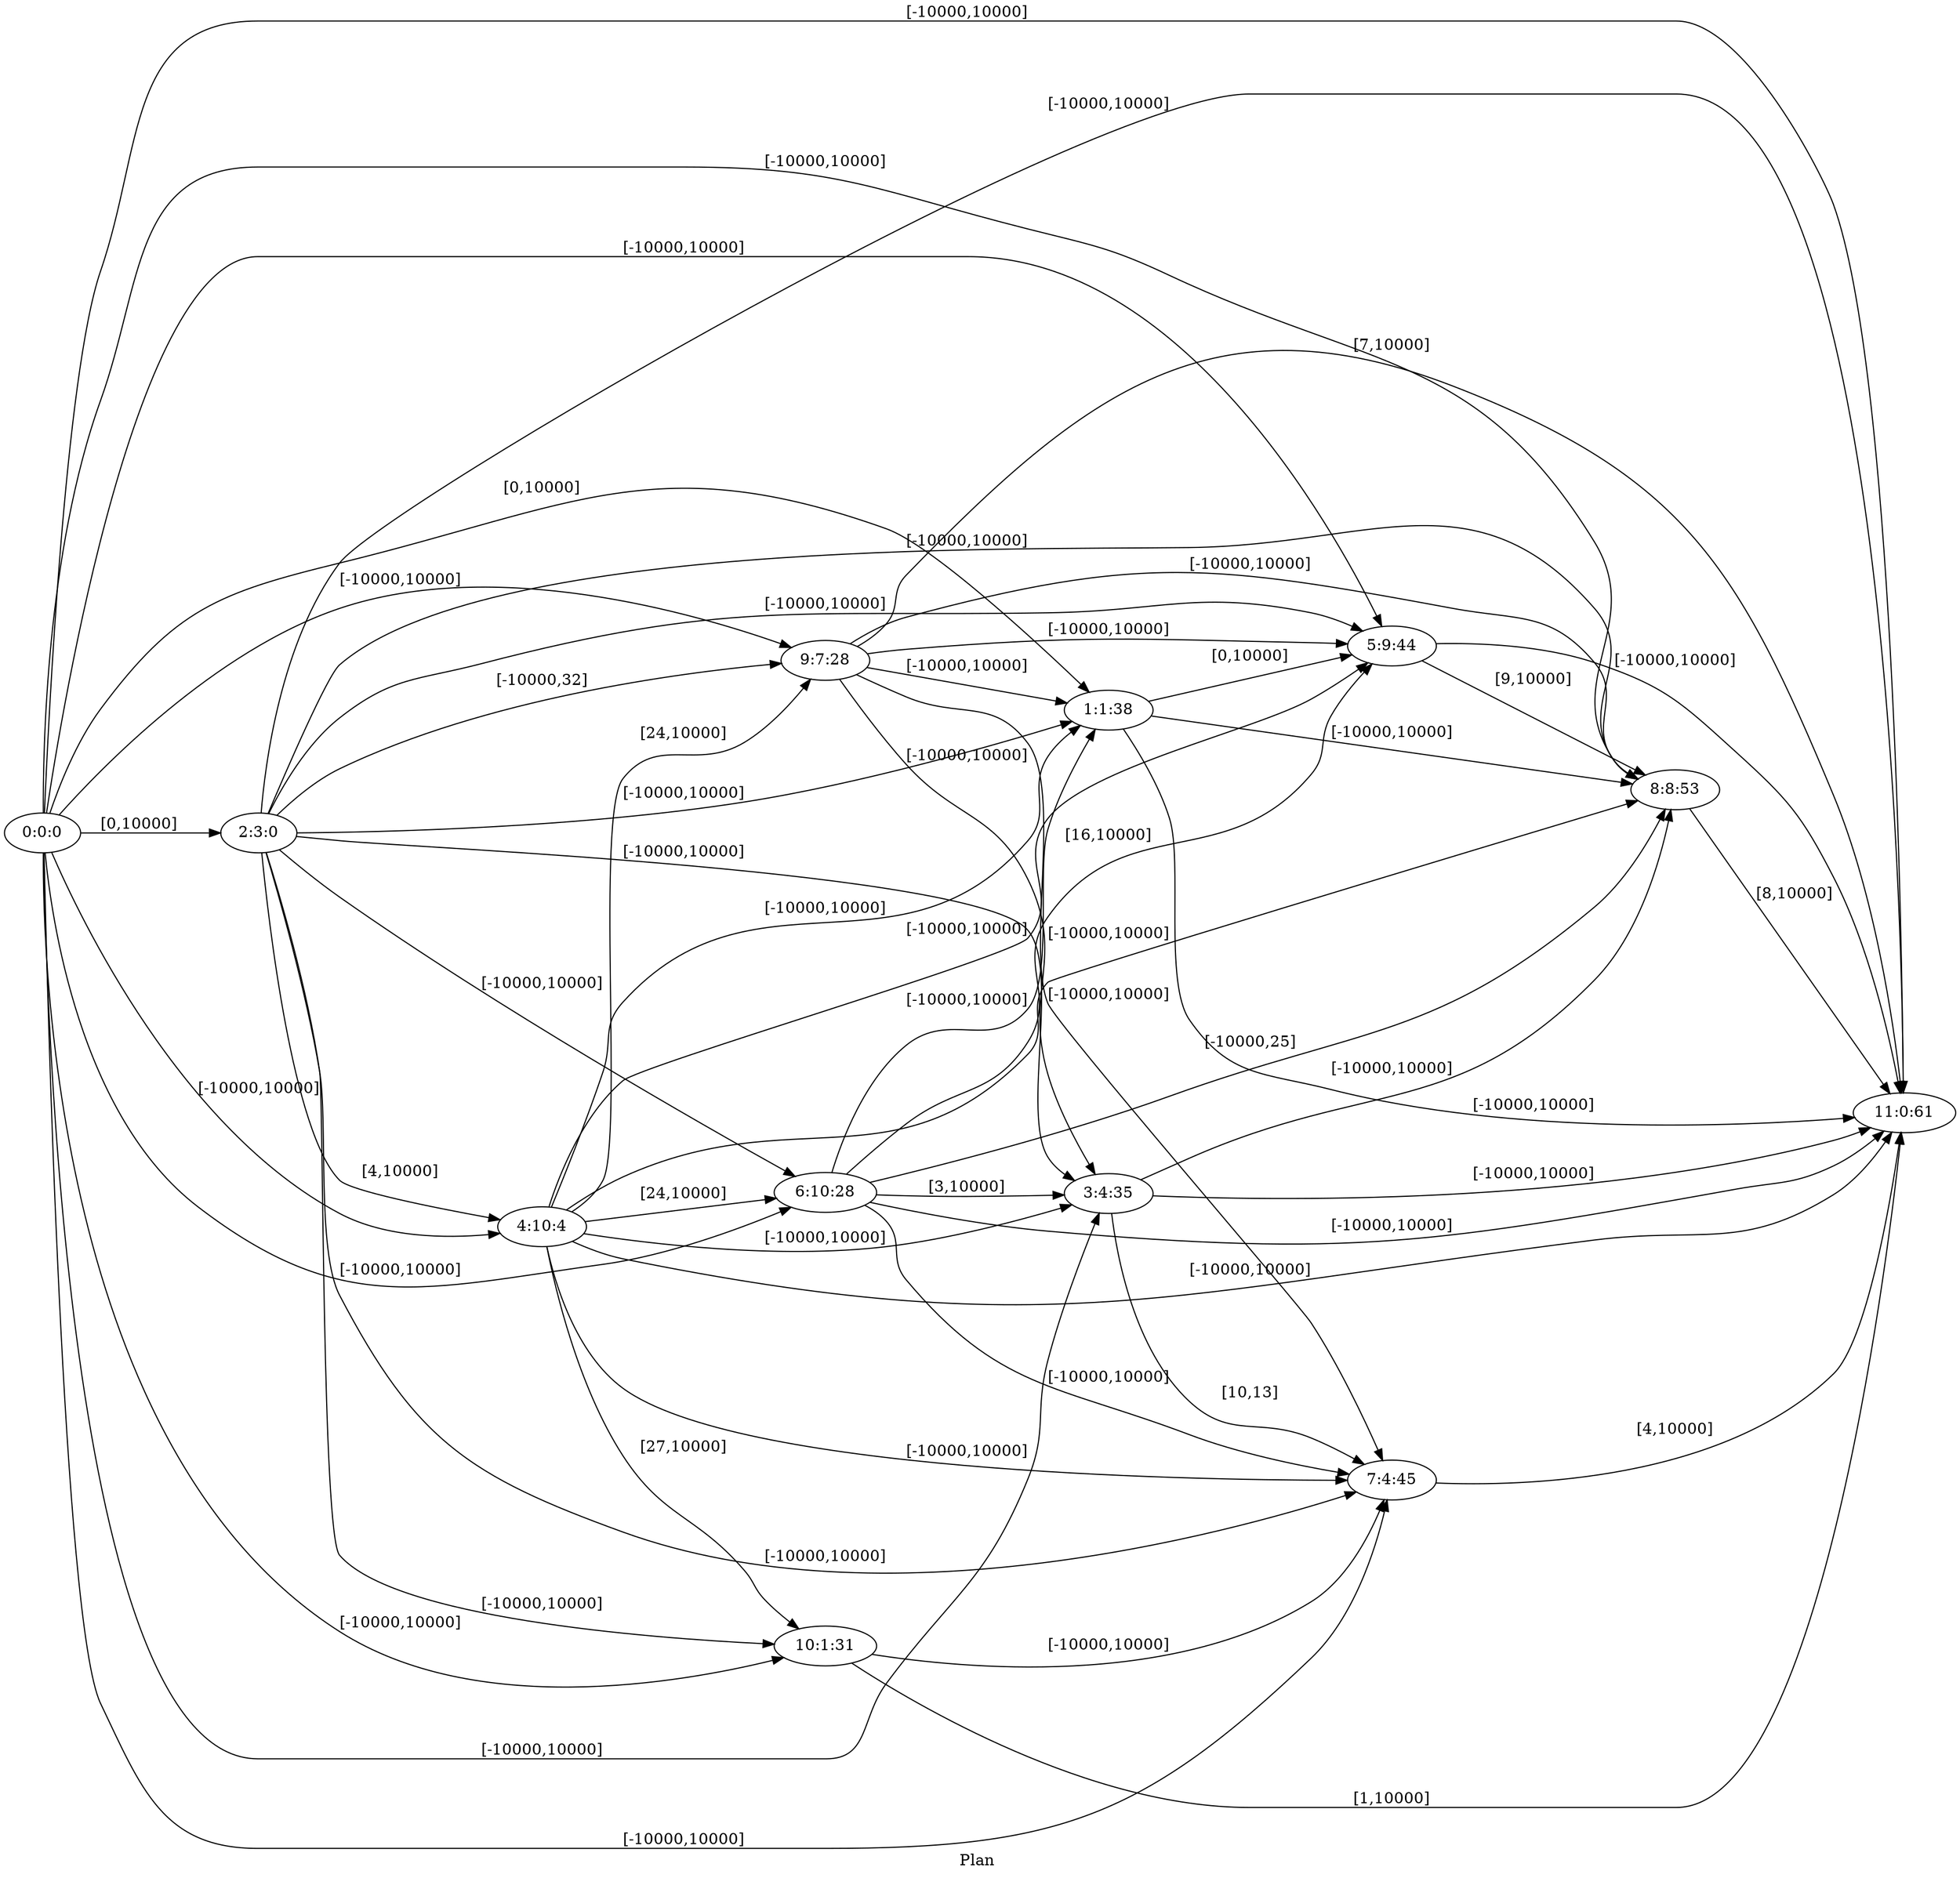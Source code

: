 digraph G {
 rankdir = LR;
 nodesep = .45; 
 size = 30;
label="Plan ";
 fldt = 0.551;
"0:0:0"->"1:1:38"[ label = "[0,10000]"];
"0:0:0"->"2:3:0"[ label = "[0,10000]"];
"0:0:0"->"3:4:35"[ label = "[-10000,10000]"];
"0:0:0"->"4:10:4"[ label = "[-10000,10000]"];
"0:0:0"->"5:9:44"[ label = "[-10000,10000]"];
"0:0:0"->"6:10:28"[ label = "[-10000,10000]"];
"0:0:0"->"7:4:45"[ label = "[-10000,10000]"];
"0:0:0"->"8:8:53"[ label = "[-10000,10000]"];
"0:0:0"->"9:7:28"[ label = "[-10000,10000]"];
"0:0:0"->"10:1:31"[ label = "[-10000,10000]"];
"0:0:0"->"11:0:61"[ label = "[-10000,10000]"];
"1:1:38"->"5:9:44"[ label = "[0,10000]"];
"1:1:38"->"8:8:53"[ label = "[-10000,10000]"];
"1:1:38"->"11:0:61"[ label = "[-10000,10000]"];
"2:3:0"->"1:1:38"[ label = "[-10000,10000]"];
"2:3:0"->"3:4:35"[ label = "[-10000,10000]"];
"2:3:0"->"4:10:4"[ label = "[4,10000]"];
"2:3:0"->"5:9:44"[ label = "[-10000,10000]"];
"2:3:0"->"6:10:28"[ label = "[-10000,10000]"];
"2:3:0"->"7:4:45"[ label = "[-10000,10000]"];
"2:3:0"->"8:8:53"[ label = "[-10000,10000]"];
"2:3:0"->"9:7:28"[ label = "[-10000,32]"];
"2:3:0"->"10:1:31"[ label = "[-10000,10000]"];
"2:3:0"->"11:0:61"[ label = "[-10000,10000]"];
"3:4:35"->"7:4:45"[ label = "[10,13]"];
"3:4:35"->"8:8:53"[ label = "[-10000,10000]"];
"3:4:35"->"11:0:61"[ label = "[-10000,10000]"];
"4:10:4"->"1:1:38"[ label = "[-10000,10000]"];
"4:10:4"->"3:4:35"[ label = "[-10000,10000]"];
"4:10:4"->"5:9:44"[ label = "[-10000,10000]"];
"4:10:4"->"6:10:28"[ label = "[24,10000]"];
"4:10:4"->"7:4:45"[ label = "[-10000,10000]"];
"4:10:4"->"8:8:53"[ label = "[-10000,10000]"];
"4:10:4"->"9:7:28"[ label = "[24,10000]"];
"4:10:4"->"10:1:31"[ label = "[27,10000]"];
"4:10:4"->"11:0:61"[ label = "[-10000,10000]"];
"5:9:44"->"8:8:53"[ label = "[9,10000]"];
"5:9:44"->"11:0:61"[ label = "[-10000,10000]"];
"6:10:28"->"1:1:38"[ label = "[-10000,10000]"];
"6:10:28"->"3:4:35"[ label = "[3,10000]"];
"6:10:28"->"5:9:44"[ label = "[16,10000]"];
"6:10:28"->"7:4:45"[ label = "[-10000,10000]"];
"6:10:28"->"8:8:53"[ label = "[-10000,25]"];
"6:10:28"->"11:0:61"[ label = "[-10000,10000]"];
"7:4:45"->"11:0:61"[ label = "[4,10000]"];
"8:8:53"->"11:0:61"[ label = "[8,10000]"];
"9:7:28"->"1:1:38"[ label = "[-10000,10000]"];
"9:7:28"->"3:4:35"[ label = "[-10000,10000]"];
"9:7:28"->"5:9:44"[ label = "[-10000,10000]"];
"9:7:28"->"7:4:45"[ label = "[-10000,10000]"];
"9:7:28"->"8:8:53"[ label = "[-10000,10000]"];
"9:7:28"->"11:0:61"[ label = "[7,10000]"];
"10:1:31"->"7:4:45"[ label = "[-10000,10000]"];
"10:1:31"->"11:0:61"[ label = "[1,10000]"];
}

